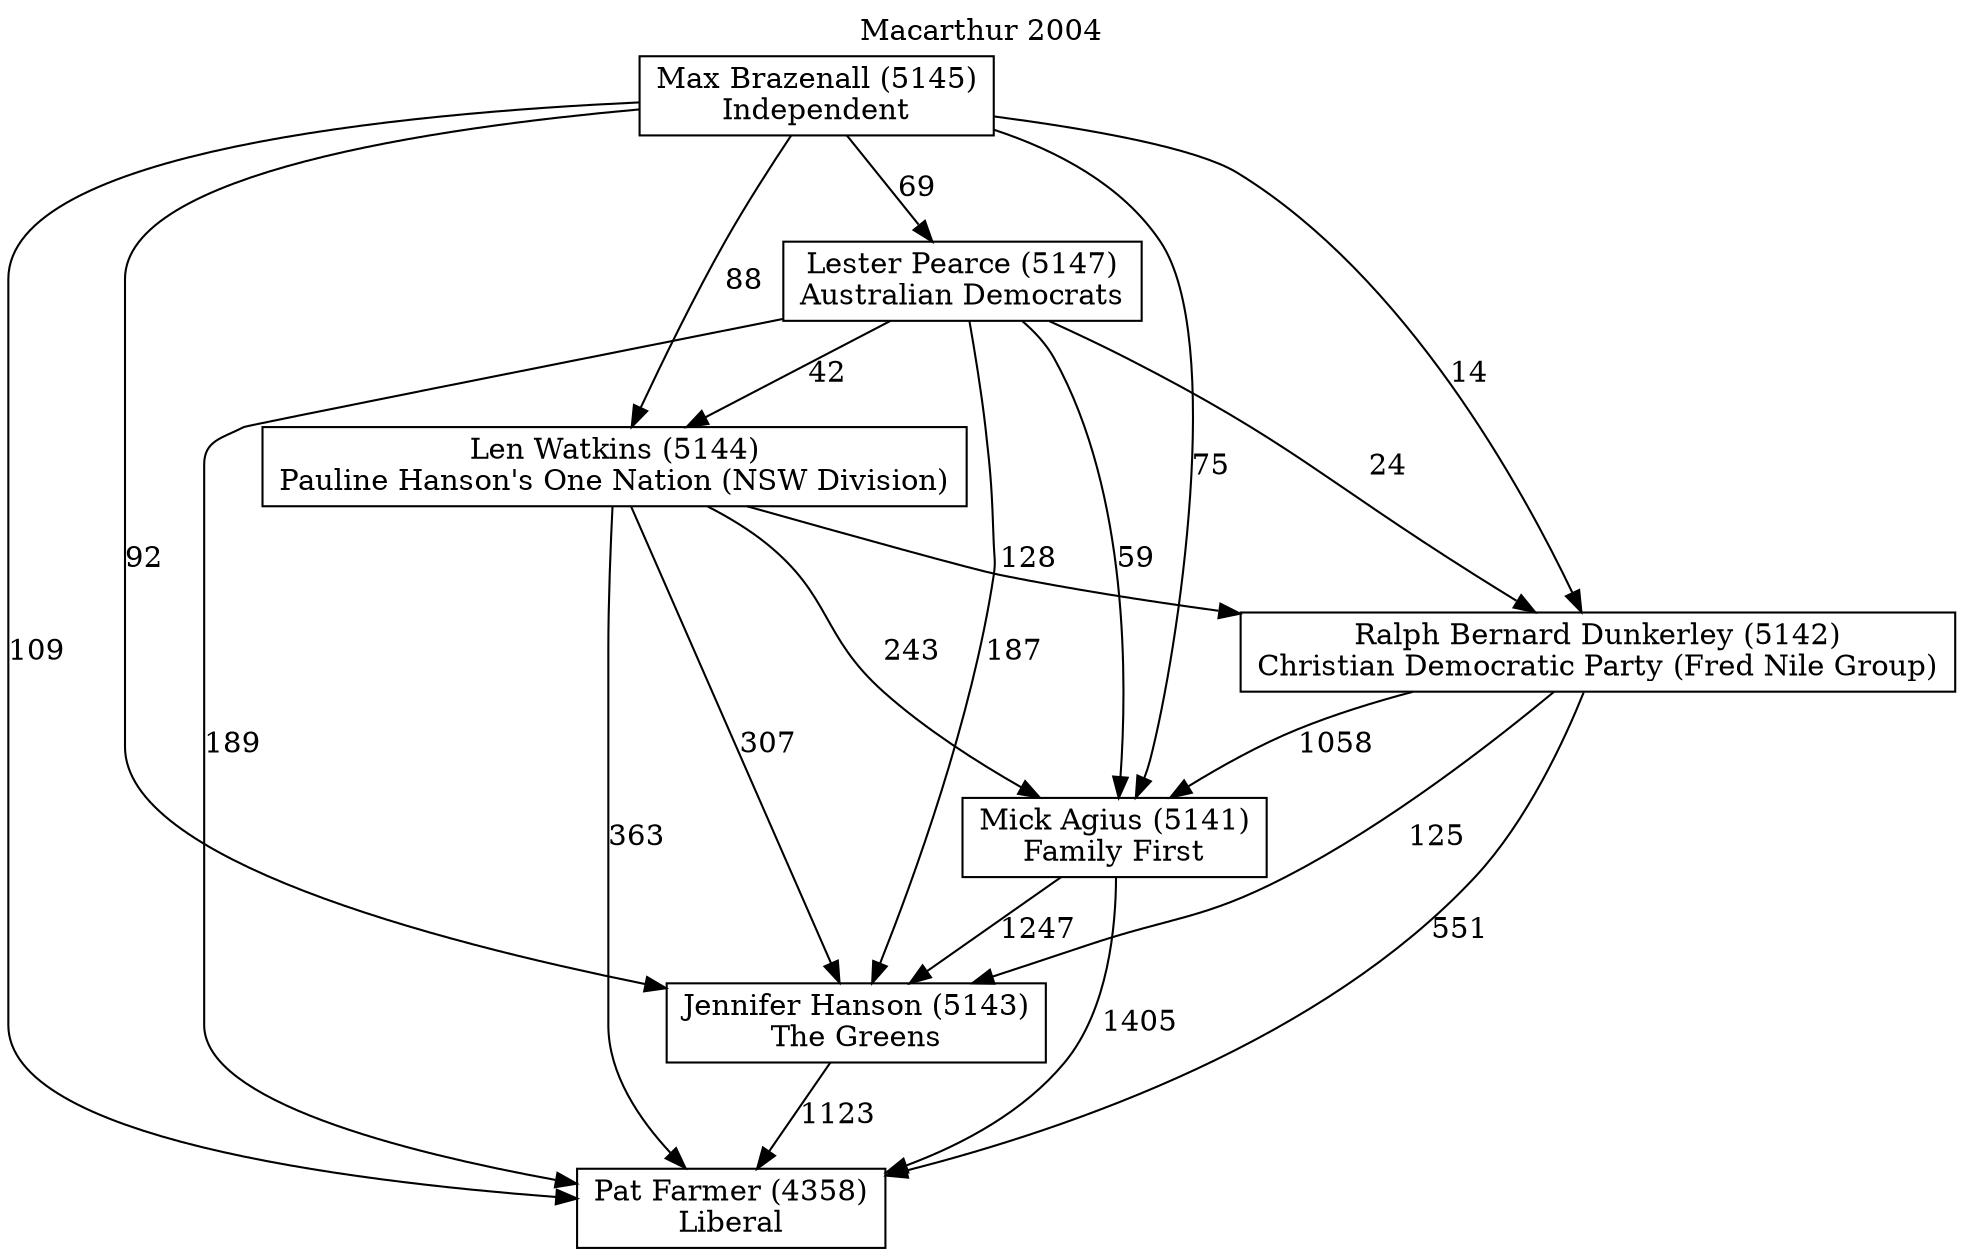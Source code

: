 // House preference flow
digraph "Pat Farmer (4358)_Macarthur_2004" {
	graph [label="Macarthur 2004" labelloc=t mclimit=10]
	node [shape=box]
	"Pat Farmer (4358)" [label="Pat Farmer (4358)
Liberal"]
	"Jennifer Hanson (5143)" [label="Jennifer Hanson (5143)
The Greens"]
	"Mick Agius (5141)" [label="Mick Agius (5141)
Family First"]
	"Ralph Bernard Dunkerley (5142)" [label="Ralph Bernard Dunkerley (5142)
Christian Democratic Party (Fred Nile Group)"]
	"Len Watkins (5144)" [label="Len Watkins (5144)
Pauline Hanson's One Nation (NSW Division)"]
	"Lester Pearce (5147)" [label="Lester Pearce (5147)
Australian Democrats"]
	"Max Brazenall (5145)" [label="Max Brazenall (5145)
Independent"]
	"Jennifer Hanson (5143)" -> "Pat Farmer (4358)" [label=1123]
	"Mick Agius (5141)" -> "Jennifer Hanson (5143)" [label=1247]
	"Ralph Bernard Dunkerley (5142)" -> "Mick Agius (5141)" [label=1058]
	"Len Watkins (5144)" -> "Ralph Bernard Dunkerley (5142)" [label=128]
	"Lester Pearce (5147)" -> "Len Watkins (5144)" [label=42]
	"Max Brazenall (5145)" -> "Lester Pearce (5147)" [label=69]
	"Mick Agius (5141)" -> "Pat Farmer (4358)" [label=1405]
	"Ralph Bernard Dunkerley (5142)" -> "Pat Farmer (4358)" [label=551]
	"Len Watkins (5144)" -> "Pat Farmer (4358)" [label=363]
	"Lester Pearce (5147)" -> "Pat Farmer (4358)" [label=189]
	"Max Brazenall (5145)" -> "Pat Farmer (4358)" [label=109]
	"Max Brazenall (5145)" -> "Len Watkins (5144)" [label=88]
	"Lester Pearce (5147)" -> "Ralph Bernard Dunkerley (5142)" [label=24]
	"Max Brazenall (5145)" -> "Ralph Bernard Dunkerley (5142)" [label=14]
	"Len Watkins (5144)" -> "Mick Agius (5141)" [label=243]
	"Lester Pearce (5147)" -> "Mick Agius (5141)" [label=59]
	"Max Brazenall (5145)" -> "Mick Agius (5141)" [label=75]
	"Ralph Bernard Dunkerley (5142)" -> "Jennifer Hanson (5143)" [label=125]
	"Len Watkins (5144)" -> "Jennifer Hanson (5143)" [label=307]
	"Lester Pearce (5147)" -> "Jennifer Hanson (5143)" [label=187]
	"Max Brazenall (5145)" -> "Jennifer Hanson (5143)" [label=92]
}
